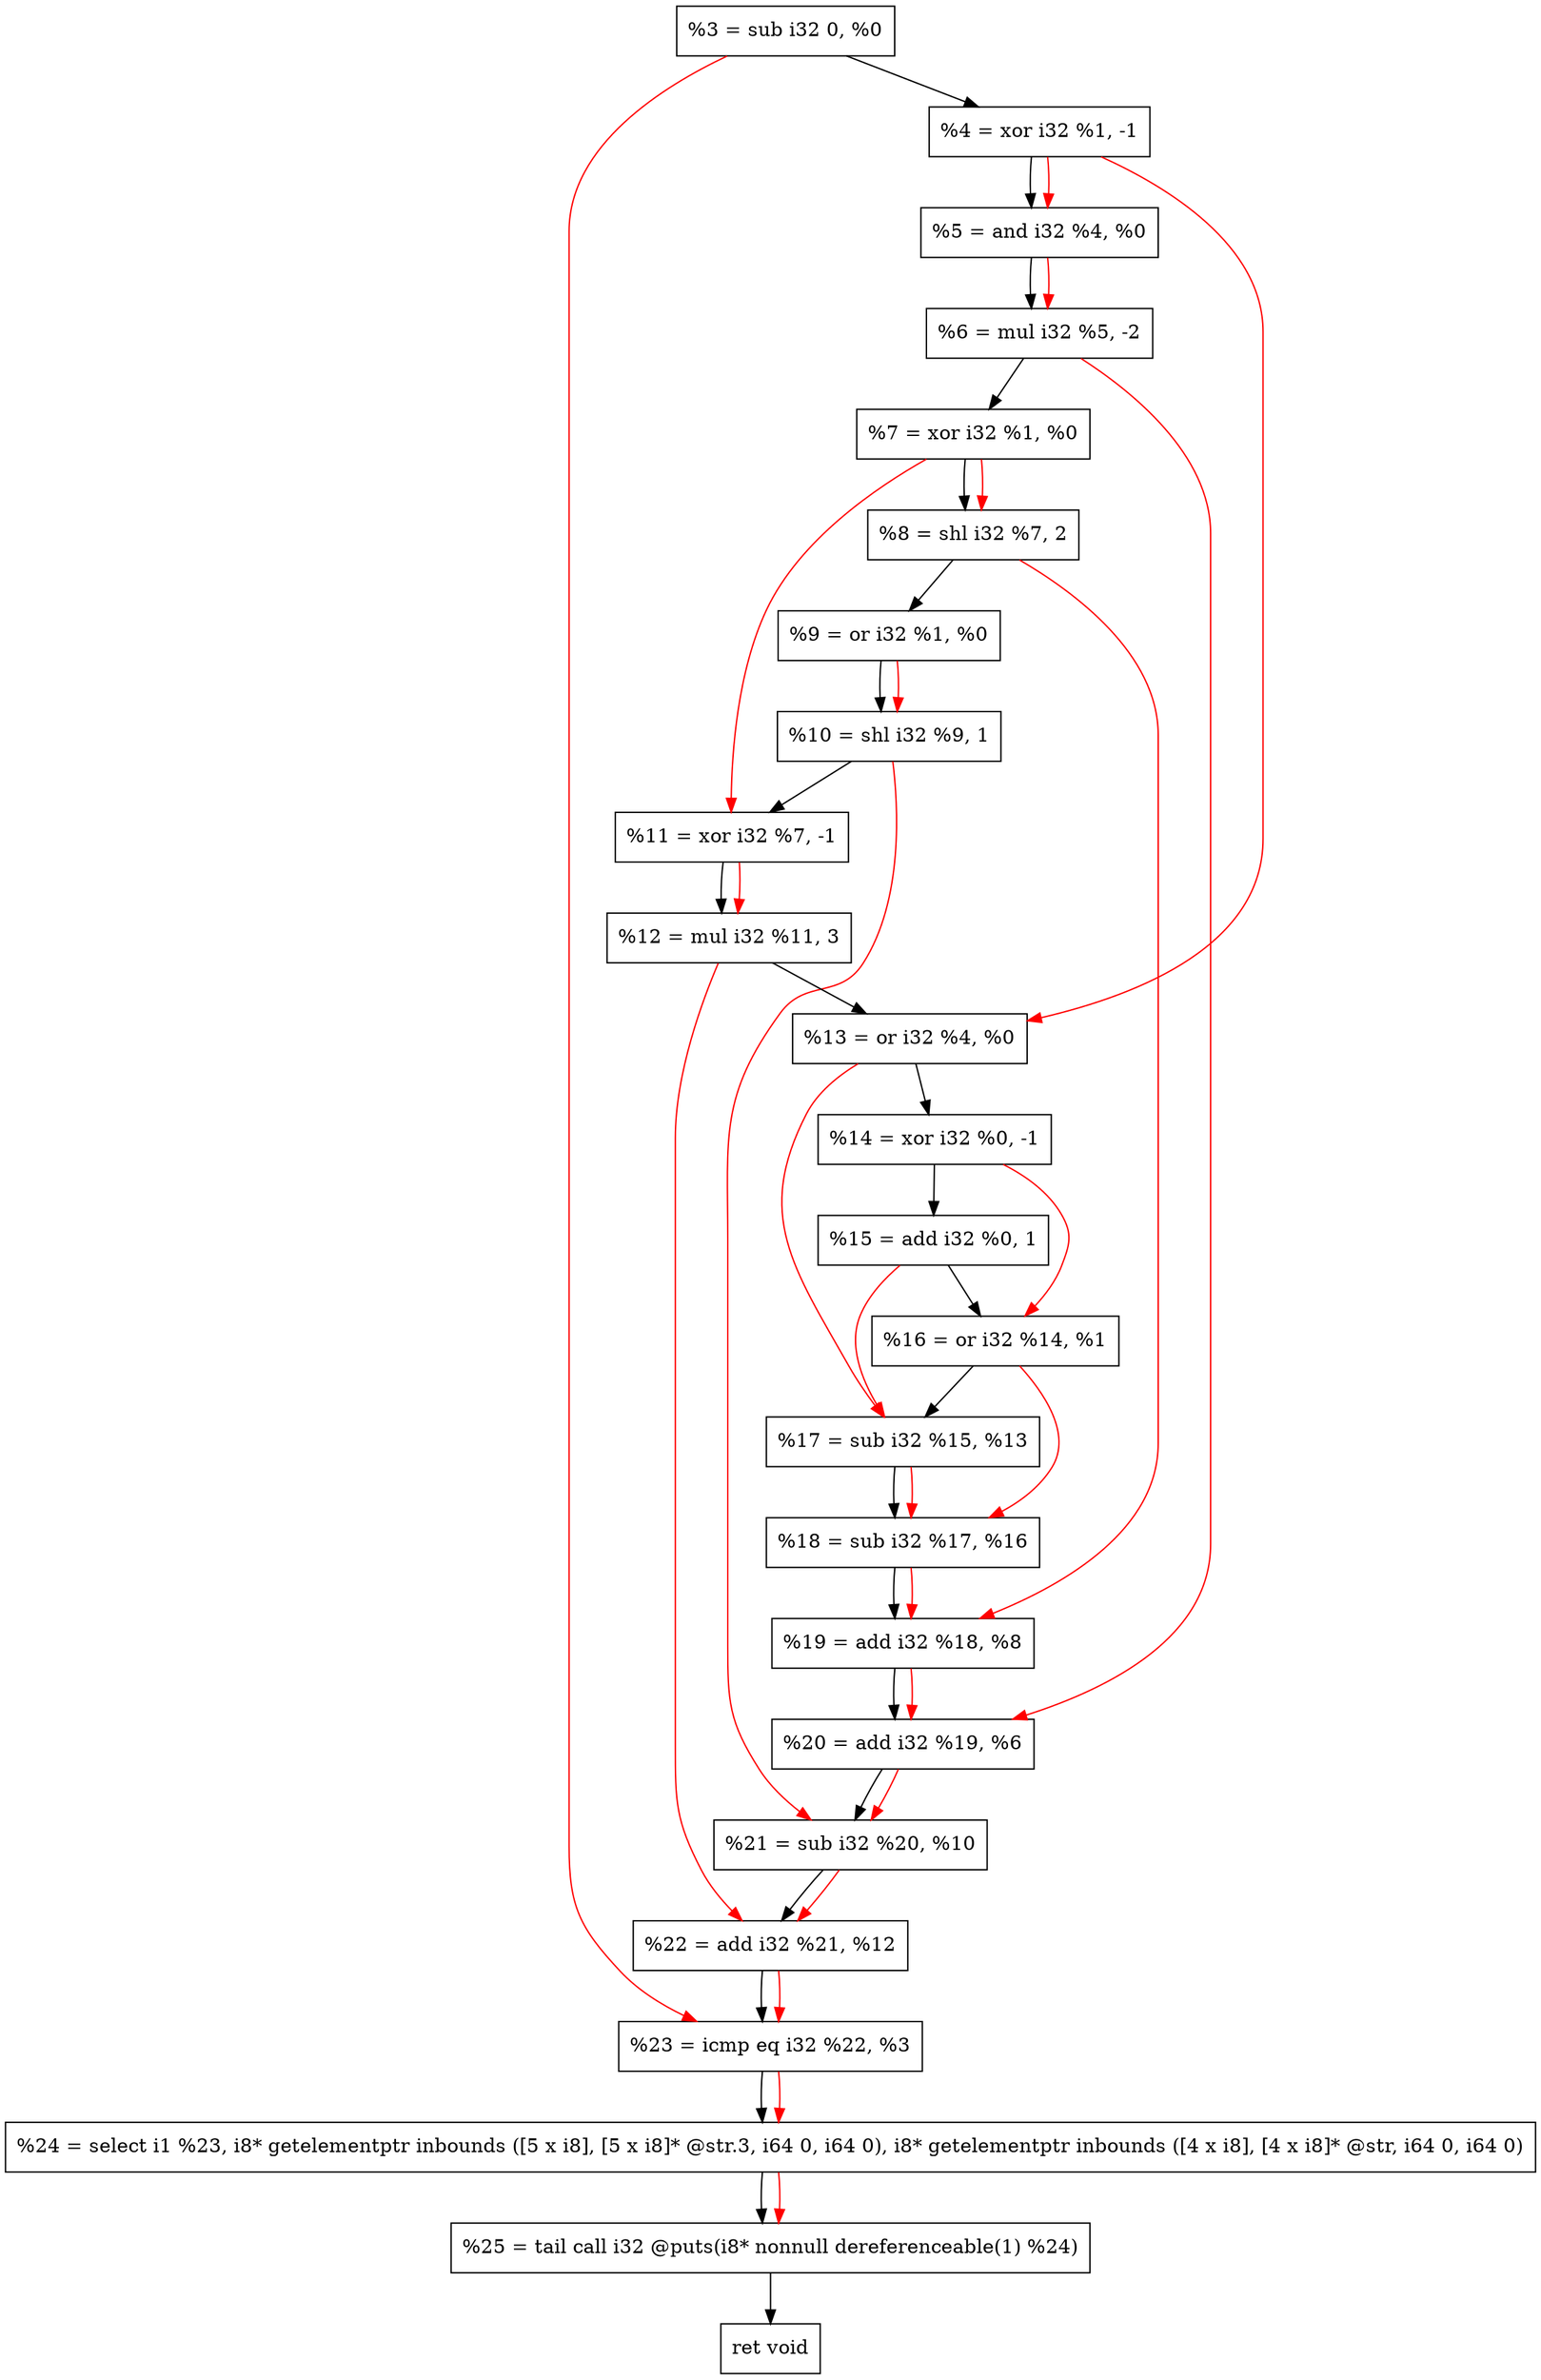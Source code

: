 digraph "DFG for'crackme' function" {
	Node0x78faf0[shape=record, label="  %3 = sub i32 0, %0"];
	Node0x78fb90[shape=record, label="  %4 = xor i32 %1, -1"];
	Node0x78fc50[shape=record, label="  %5 = and i32 %4, %0"];
	Node0x78fcc0[shape=record, label="  %6 = mul i32 %5, -2"];
	Node0x78fd30[shape=record, label="  %7 = xor i32 %1, %0"];
	Node0x78fdd0[shape=record, label="  %8 = shl i32 %7, 2"];
	Node0x78fe40[shape=record, label="  %9 = or i32 %1, %0"];
	Node0x78fee0[shape=record, label="  %10 = shl i32 %9, 1"];
	Node0x78ff50[shape=record, label="  %11 = xor i32 %7, -1"];
	Node0x78fff0[shape=record, label="  %12 = mul i32 %11, 3"];
	Node0x790060[shape=record, label="  %13 = or i32 %4, %0"];
	Node0x7900d0[shape=record, label="  %14 = xor i32 %0, -1"];
	Node0x790140[shape=record, label="  %15 = add i32 %0, 1"];
	Node0x7901b0[shape=record, label="  %16 = or i32 %14, %1"];
	Node0x790220[shape=record, label="  %17 = sub i32 %15, %13"];
	Node0x790290[shape=record, label="  %18 = sub i32 %17, %16"];
	Node0x790300[shape=record, label="  %19 = add i32 %18, %8"];
	Node0x790370[shape=record, label="  %20 = add i32 %19, %6"];
	Node0x7903e0[shape=record, label="  %21 = sub i32 %20, %10"];
	Node0x790450[shape=record, label="  %22 = add i32 %21, %12"];
	Node0x7904c0[shape=record, label="  %23 = icmp eq i32 %22, %3"];
	Node0x730268[shape=record, label="  %24 = select i1 %23, i8* getelementptr inbounds ([5 x i8], [5 x i8]* @str.3, i64 0, i64 0), i8* getelementptr inbounds ([4 x i8], [4 x i8]* @str, i64 0, i64 0)"];
	Node0x790960[shape=record, label="  %25 = tail call i32 @puts(i8* nonnull dereferenceable(1) %24)"];
	Node0x7909b0[shape=record, label="  ret void"];
	Node0x78faf0 -> Node0x78fb90;
	Node0x78fb90 -> Node0x78fc50;
	Node0x78fc50 -> Node0x78fcc0;
	Node0x78fcc0 -> Node0x78fd30;
	Node0x78fd30 -> Node0x78fdd0;
	Node0x78fdd0 -> Node0x78fe40;
	Node0x78fe40 -> Node0x78fee0;
	Node0x78fee0 -> Node0x78ff50;
	Node0x78ff50 -> Node0x78fff0;
	Node0x78fff0 -> Node0x790060;
	Node0x790060 -> Node0x7900d0;
	Node0x7900d0 -> Node0x790140;
	Node0x790140 -> Node0x7901b0;
	Node0x7901b0 -> Node0x790220;
	Node0x790220 -> Node0x790290;
	Node0x790290 -> Node0x790300;
	Node0x790300 -> Node0x790370;
	Node0x790370 -> Node0x7903e0;
	Node0x7903e0 -> Node0x790450;
	Node0x790450 -> Node0x7904c0;
	Node0x7904c0 -> Node0x730268;
	Node0x730268 -> Node0x790960;
	Node0x790960 -> Node0x7909b0;
edge [color=red]
	Node0x78fb90 -> Node0x78fc50;
	Node0x78fc50 -> Node0x78fcc0;
	Node0x78fd30 -> Node0x78fdd0;
	Node0x78fe40 -> Node0x78fee0;
	Node0x78fd30 -> Node0x78ff50;
	Node0x78ff50 -> Node0x78fff0;
	Node0x78fb90 -> Node0x790060;
	Node0x7900d0 -> Node0x7901b0;
	Node0x790140 -> Node0x790220;
	Node0x790060 -> Node0x790220;
	Node0x790220 -> Node0x790290;
	Node0x7901b0 -> Node0x790290;
	Node0x790290 -> Node0x790300;
	Node0x78fdd0 -> Node0x790300;
	Node0x790300 -> Node0x790370;
	Node0x78fcc0 -> Node0x790370;
	Node0x790370 -> Node0x7903e0;
	Node0x78fee0 -> Node0x7903e0;
	Node0x7903e0 -> Node0x790450;
	Node0x78fff0 -> Node0x790450;
	Node0x790450 -> Node0x7904c0;
	Node0x78faf0 -> Node0x7904c0;
	Node0x7904c0 -> Node0x730268;
	Node0x730268 -> Node0x790960;
}
